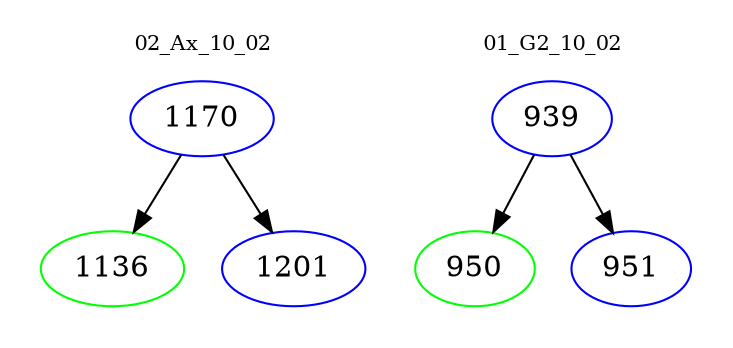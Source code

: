 digraph{
subgraph cluster_0 {
color = white
label = "02_Ax_10_02";
fontsize=10;
T0_1170 [label="1170", color="blue"]
T0_1170 -> T0_1136 [color="black"]
T0_1136 [label="1136", color="green"]
T0_1170 -> T0_1201 [color="black"]
T0_1201 [label="1201", color="blue"]
}
subgraph cluster_1 {
color = white
label = "01_G2_10_02";
fontsize=10;
T1_939 [label="939", color="blue"]
T1_939 -> T1_950 [color="black"]
T1_950 [label="950", color="green"]
T1_939 -> T1_951 [color="black"]
T1_951 [label="951", color="blue"]
}
}
